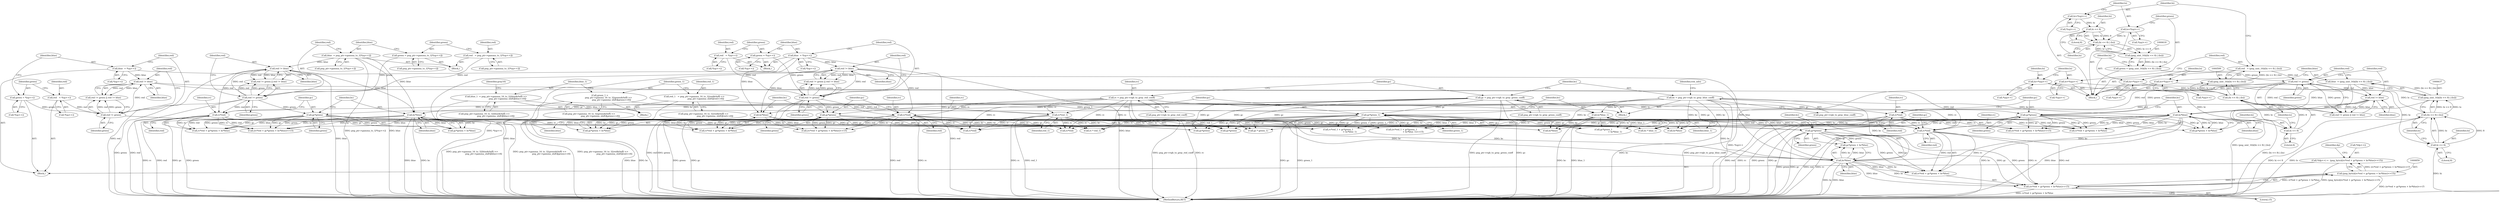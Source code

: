 digraph "0_Chrome_7f3d85b096f66870a15b37c2f40b219b2e292693_9@integer" {
"1000854" [label="(Call,*(dp++) =  (png_byte)((rc*red + gc*green + bc*blue)>>15))"];
"1000858" [label="(Call,(png_byte)((rc*red + gc*green + bc*blue)>>15))"];
"1000860" [label="(Call,(rc*red + gc*green + bc*blue)>>15)"];
"1000862" [label="(Call,rc*red)"];
"1000660" [label="(Call,rc*red)"];
"1000127" [label="(Call,rc = png_ptr->rgb_to_gray_red_coeff)"];
"1000645" [label="(Call,red != green)"];
"1000596" [label="(Call,red   = (png_uint_16)((hi << 8) | (lo)))"];
"1000598" [label="(Call,(png_uint_16)((hi << 8) | (lo)))"];
"1000600" [label="(Call,(hi << 8) | (lo))"];
"1000601" [label="(Call,hi << 8)"];
"1000586" [label="(Call,hi=*(sp)++)"];
"1000591" [label="(Call,lo=*(sp)++)"];
"1000615" [label="(Call,green = (png_uint_16)((hi << 8) | (lo)))"];
"1000617" [label="(Call,(png_uint_16)((hi << 8) | (lo)))"];
"1000619" [label="(Call,(hi << 8) | (lo))"];
"1000620" [label="(Call,hi << 8)"];
"1000605" [label="(Call,hi=*(sp)++)"];
"1000610" [label="(Call,lo=*(sp)++)"];
"1000648" [label="(Call,red != blue)"];
"1000634" [label="(Call,blue  = (png_uint_16)((hi << 8) | (lo)))"];
"1000636" [label="(Call,(png_uint_16)((hi << 8) | (lo)))"];
"1000638" [label="(Call,(hi << 8) | (lo))"];
"1000639" [label="(Call,hi << 8)"];
"1000624" [label="(Call,hi=*(sp)++)"];
"1000629" [label="(Call,lo=*(sp)++)"];
"1000241" [label="(Call,rc*red)"];
"1000224" [label="(Call,red != blue)"];
"1000221" [label="(Call,red != green)"];
"1000190" [label="(Call,red   = png_ptr->gamma_to_1[*(sp++)])"];
"1000200" [label="(Call,green = png_ptr->gamma_to_1[*(sp++)])"];
"1000210" [label="(Call,blue  = png_ptr->gamma_to_1[*(sp++)])"];
"1000319" [label="(Call,rc*red)"];
"1000304" [label="(Call,red != blue)"];
"1000301" [label="(Call,red != green)"];
"1000282" [label="(Call,red   = *(sp++))"];
"1000288" [label="(Call,green = *(sp++))"];
"1000294" [label="(Call,blue  = *(sp++))"];
"1000509" [label="(Call,rc*red_1)"];
"1000449" [label="(Call,red_1   = png_ptr->gamma_16_to_1[(red&0xff) >>\n                                  png_ptr->gamma_shift][red>>8])"];
"1000848" [label="(Call,red != blue)"];
"1000845" [label="(Call,red != green)"];
"1000826" [label="(Call,red   = *(sp++))"];
"1000832" [label="(Call,green = *(sp++))"];
"1000838" [label="(Call,blue  = *(sp++))"];
"1000866" [label="(Call,gc*green)"];
"1000513" [label="(Call,gc*green_1)"];
"1000133" [label="(Call,gc = png_ptr->rgb_to_gray_green_coeff)"];
"1000467" [label="(Call,green_1 =\n                         png_ptr->gamma_16_to_1[(green&0xff) >>\n                                  png_ptr->gamma_shift][green>>8])"];
"1000323" [label="(Call,gc*green)"];
"1000664" [label="(Call,gc*green)"];
"1000245" [label="(Call,gc*green)"];
"1000869" [label="(Call,bc*blue)"];
"1000667" [label="(Call,bc*blue)"];
"1000139" [label="(Call,bc = png_ptr->rgb_to_gray_blue_coeff)"];
"1000326" [label="(Call,bc*blue)"];
"1000516" [label="(Call,bc*blue_1)"];
"1000485" [label="(Call,blue_1  = png_ptr->gamma_16_to_1[(blue&0xff) >>\n                                  png_ptr->gamma_shift][blue>>8])"];
"1000248" [label="(Call,bc*blue)"];
"1000509" [label="(Call,rc*red_1)"];
"1000242" [label="(Identifier,rc)"];
"1000326" [label="(Call,bc*blue)"];
"1000467" [label="(Call,green_1 =\n                         png_ptr->gamma_16_to_1[(green&0xff) >>\n                                  png_ptr->gamma_shift][green>>8])"];
"1000486" [label="(Identifier,blue_1)"];
"1000243" [label="(Identifier,red)"];
"1000128" [label="(Identifier,rc)"];
"1000220" [label="(Call,red != green || red != blue)"];
"1000862" [label="(Call,rc*red)"];
"1000646" [label="(Identifier,red)"];
"1000866" [label="(Call,gc*green)"];
"1000610" [label="(Call,lo=*(sp)++)"];
"1000212" [label="(Call,png_ptr->gamma_to_1[*(sp++)])"];
"1000827" [label="(Identifier,red)"];
"1000487" [label="(Call,png_ptr->gamma_16_to_1[(blue&0xff) >>\n                                  png_ptr->gamma_shift][blue>>8])"];
"1000301" [label="(Call,red != green)"];
"1000661" [label="(Identifier,rc)"];
"1000141" [label="(Call,png_ptr->rgb_to_gray_blue_coeff)"];
"1000210" [label="(Call,blue  = png_ptr->gamma_to_1[*(sp++)])"];
"1000636" [label="(Call,(png_uint_16)((hi << 8) | (lo)))"];
"1000858" [label="(Call,(png_byte)((rc*red + gc*green + bc*blue)>>15))"];
"1000290" [label="(Call,*(sp++))"];
"1000468" [label="(Identifier,green_1)"];
"1000855" [label="(Call,*(dp++))"];
"1000839" [label="(Identifier,blue)"];
"1000861" [label="(Call,rc*red + gc*green + bc*blue)"];
"1000591" [label="(Call,lo=*(sp)++)"];
"1001208" [label="(Call,gc*green)"];
"1001211" [label="(Call,bc*blue)"];
"1000664" [label="(Call,gc*green)"];
"1000211" [label="(Identifier,blue)"];
"1000511" [label="(Identifier,red_1)"];
"1000240" [label="(Call,rc*red + gc*green + bc*blue)"];
"1000635" [label="(Identifier,blue)"];
"1000592" [label="(Identifier,lo)"];
"1000304" [label="(Call,red != blue)"];
"1000867" [label="(Identifier,gc)"];
"1000514" [label="(Identifier,gc)"];
"1000850" [label="(Identifier,blue)"];
"1000587" [label="(Identifier,hi)"];
"1000241" [label="(Call,rc*red)"];
"1000634" [label="(Call,blue  = (png_uint_16)((hi << 8) | (lo)))"];
"1000306" [label="(Identifier,blue)"];
"1000510" [label="(Identifier,rc)"];
"1000639" [label="(Call,hi << 8)"];
"1000647" [label="(Identifier,green)"];
"1000447" [label="(Block,)"];
"1000669" [label="(Identifier,blue)"];
"1000328" [label="(Identifier,blue)"];
"1001204" [label="(Call,rc*red)"];
"1001057" [label="(Call,bc * blue_1)"];
"1000325" [label="(Identifier,green)"];
"1000512" [label="(Call,gc*green_1\n                                  + bc*blue_1)"];
"1000834" [label="(Call,*(sp++))"];
"1000791" [label="(Call,gc*green)"];
"1000597" [label="(Identifier,red)"];
"1000319" [label="(Call,rc*red)"];
"1000321" [label="(Identifier,red)"];
"1000247" [label="(Identifier,green)"];
"1000649" [label="(Identifier,red)"];
"1000617" [label="(Call,(png_uint_16)((hi << 8) | (lo)))"];
"1000593" [label="(Call,*(sp)++)"];
"1000603" [label="(Literal,8)"];
"1000513" [label="(Call,gc*green_1)"];
"1000248" [label="(Call,bc*blue)"];
"1000605" [label="(Call,hi=*(sp)++)"];
"1000323" [label="(Call,gc*green)"];
"1000596" [label="(Call,red   = (png_uint_16)((hi << 8) | (lo)))"];
"1000626" [label="(Call,*(sp)++)"];
"1000787" [label="(Call,rc*red)"];
"1000650" [label="(Identifier,blue)"];
"1000833" [label="(Identifier,green)"];
"1000848" [label="(Call,red != blue)"];
"1000876" [label="(Identifier,dp)"];
"1000631" [label="(Call,*(sp)++)"];
"1000200" [label="(Call,green = png_ptr->gamma_to_1[*(sp++)])"];
"1000245" [label="(Call,gc*green)"];
"1000588" [label="(Call,*(sp)++)"];
"1000872" [label="(Literal,15)"];
"1000847" [label="(Identifier,green)"];
"1000451" [label="(Call,png_ptr->gamma_16_to_1[(red&0xff) >>\n                                  png_ptr->gamma_shift][red>>8])"];
"1000869" [label="(Call,bc*blue)"];
"1000244" [label="(Call,gc*green + bc*blue)"];
"1000619" [label="(Call,(hi << 8) | (lo))"];
"1000863" [label="(Identifier,rc)"];
"1000226" [label="(Identifier,blue)"];
"1000642" [label="(Identifier,lo)"];
"1000192" [label="(Call,png_ptr->gamma_to_1[*(sp++)])"];
"1000288" [label="(Call,green = *(sp++))"];
"1000644" [label="(Call,red != green || red != blue)"];
"1000607" [label="(Call,*(sp)++)"];
"1000854" [label="(Call,*(dp++) =  (png_byte)((rc*red + gc*green + bc*blue)>>15))"];
"1000624" [label="(Call,hi=*(sp)++)"];
"1000318" [label="(Call,rc*red + gc*green + bc*blue)"];
"1000296" [label="(Call,*(sp++))"];
"1000794" [label="(Call,bc*blue)"];
"1000849" [label="(Identifier,red)"];
"1000648" [label="(Call,red != blue)"];
"1000658" [label="(Call,(rc*red + gc*green + bc*blue)>>15)"];
"1000845" [label="(Call,red != green)"];
"1000870" [label="(Identifier,bc)"];
"1000250" [label="(Identifier,blue)"];
"1000224" [label="(Call,red != blue)"];
"1000586" [label="(Call,hi=*(sp)++)"];
"1000602" [label="(Identifier,hi)"];
"1000294" [label="(Call,blue  = *(sp++))"];
"1000622" [label="(Literal,8)"];
"1000666" [label="(Identifier,green)"];
"1000629" [label="(Call,lo=*(sp)++)"];
"1000222" [label="(Identifier,red)"];
"1000517" [label="(Identifier,bc)"];
"1000600" [label="(Call,(hi << 8) | (lo))"];
"1000303" [label="(Identifier,green)"];
"1000840" [label="(Call,*(sp++))"];
"1000604" [label="(Identifier,lo)"];
"1000249" [label="(Identifier,bc)"];
"1000485" [label="(Call,blue_1  = png_ptr->gamma_16_to_1[(blue&0xff) >>\n                                  png_ptr->gamma_shift][blue>>8])"];
"1001050" [label="(Call,rc * red_1)"];
"1000305" [label="(Identifier,red)"];
"1000190" [label="(Call,red   = png_ptr->gamma_to_1[*(sp++)])"];
"1000449" [label="(Call,red_1   = png_ptr->gamma_16_to_1[(red&0xff) >>\n                                  png_ptr->gamma_shift][red>>8])"];
"1000147" [label="(Identifier,row_info)"];
"1000289" [label="(Identifier,green)"];
"1000320" [label="(Identifier,rc)"];
"1000621" [label="(Identifier,hi)"];
"1000611" [label="(Identifier,lo)"];
"1000300" [label="(Call,red != green || red != blue)"];
"1000133" [label="(Call,gc = png_ptr->rgb_to_gray_green_coeff)"];
"1000860" [label="(Call,(rc*red + gc*green + bc*blue)>>15)"];
"1000826" [label="(Call,red   = *(sp++))"];
"1000127" [label="(Call,rc = png_ptr->rgb_to_gray_red_coeff)"];
"1000623" [label="(Identifier,lo)"];
"1000864" [label="(Identifier,red)"];
"1000282" [label="(Call,red   = *(sp++))"];
"1000665" [label="(Identifier,gc)"];
"1000507" [label="(Call,(rc*red_1 + gc*green_1\n                                  + bc*blue_1)>>15)"];
"1001285" [label="(MethodReturn,RET)"];
"1000283" [label="(Identifier,red)"];
"1000134" [label="(Identifier,gc)"];
"1000280" [label="(Block,)"];
"1000516" [label="(Call,bc*blue_1)"];
"1001054" [label="(Call,gc * green_1)"];
"1000317" [label="(Call,(rc*red + gc*green + bc*blue)>>15)"];
"1000838" [label="(Call,blue  = *(sp++))"];
"1000601" [label="(Call,hi << 8)"];
"1000663" [label="(Call,gc*green + bc*blue)"];
"1000662" [label="(Identifier,red)"];
"1000865" [label="(Call,gc*green + bc*blue)"];
"1000579" [label="(Block,)"];
"1000515" [label="(Identifier,green_1)"];
"1000612" [label="(Call,*(sp)++)"];
"1000324" [label="(Identifier,gc)"];
"1000667" [label="(Call,bc*blue)"];
"1000327" [label="(Identifier,bc)"];
"1000139" [label="(Call,bc = png_ptr->rgb_to_gray_blue_coeff)"];
"1000188" [label="(Block,)"];
"1000846" [label="(Identifier,red)"];
"1000221" [label="(Call,red != green)"];
"1000828" [label="(Call,*(sp++))"];
"1000246" [label="(Identifier,gc)"];
"1000191" [label="(Identifier,red)"];
"1000223" [label="(Identifier,green)"];
"1000868" [label="(Identifier,green)"];
"1000284" [label="(Call,*(sp++))"];
"1000225" [label="(Identifier,red)"];
"1000660" [label="(Call,rc*red)"];
"1000518" [label="(Identifier,blue_1)"];
"1000295" [label="(Identifier,blue)"];
"1000140" [label="(Identifier,bc)"];
"1000871" [label="(Identifier,blue)"];
"1000504" [label="(Identifier,gray16)"];
"1000824" [label="(Block,)"];
"1000616" [label="(Identifier,green)"];
"1000135" [label="(Call,png_ptr->rgb_to_gray_green_coeff)"];
"1000129" [label="(Call,png_ptr->rgb_to_gray_red_coeff)"];
"1000638" [label="(Call,(hi << 8) | (lo))"];
"1000508" [label="(Call,rc*red_1 + gc*green_1\n                                  + bc*blue_1)"];
"1000125" [label="(Block,)"];
"1000630" [label="(Identifier,lo)"];
"1000659" [label="(Call,rc*red + gc*green + bc*blue)"];
"1000322" [label="(Call,gc*green + bc*blue)"];
"1000202" [label="(Call,png_ptr->gamma_to_1[*(sp++)])"];
"1000645" [label="(Call,red != green)"];
"1000620" [label="(Call,hi << 8)"];
"1000201" [label="(Identifier,green)"];
"1000625" [label="(Identifier,hi)"];
"1000450" [label="(Identifier,red_1)"];
"1000598" [label="(Call,(png_uint_16)((hi << 8) | (lo)))"];
"1000469" [label="(Call,png_ptr->gamma_16_to_1[(green&0xff) >>\n                                  png_ptr->gamma_shift][green>>8])"];
"1000832" [label="(Call,green = *(sp++))"];
"1000640" [label="(Identifier,hi)"];
"1000668" [label="(Identifier,bc)"];
"1000606" [label="(Identifier,hi)"];
"1000844" [label="(Call,red != green || red != blue)"];
"1000615" [label="(Call,green = (png_uint_16)((hi << 8) | (lo)))"];
"1000302" [label="(Identifier,red)"];
"1000239" [label="(Call,(rc*red + gc*green + bc*blue)>>15)"];
"1000641" [label="(Literal,8)"];
"1000854" -> "1000824"  [label="AST: "];
"1000854" -> "1000858"  [label="CFG: "];
"1000855" -> "1000854"  [label="AST: "];
"1000858" -> "1000854"  [label="AST: "];
"1000876" -> "1000854"  [label="CFG: "];
"1000854" -> "1001285"  [label="DDG: (png_byte)((rc*red + gc*green + bc*blue)>>15)"];
"1000858" -> "1000854"  [label="DDG: (rc*red + gc*green + bc*blue)>>15"];
"1000858" -> "1000860"  [label="CFG: "];
"1000859" -> "1000858"  [label="AST: "];
"1000860" -> "1000858"  [label="AST: "];
"1000858" -> "1001285"  [label="DDG: (rc*red + gc*green + bc*blue)>>15"];
"1000860" -> "1000858"  [label="DDG: rc*red + gc*green + bc*blue"];
"1000860" -> "1000858"  [label="DDG: 15"];
"1000860" -> "1000872"  [label="CFG: "];
"1000861" -> "1000860"  [label="AST: "];
"1000872" -> "1000860"  [label="AST: "];
"1000860" -> "1001285"  [label="DDG: rc*red + gc*green + bc*blue"];
"1000862" -> "1000860"  [label="DDG: rc"];
"1000862" -> "1000860"  [label="DDG: red"];
"1000866" -> "1000860"  [label="DDG: gc"];
"1000866" -> "1000860"  [label="DDG: green"];
"1000869" -> "1000860"  [label="DDG: bc"];
"1000869" -> "1000860"  [label="DDG: blue"];
"1000862" -> "1000861"  [label="AST: "];
"1000862" -> "1000864"  [label="CFG: "];
"1000863" -> "1000862"  [label="AST: "];
"1000864" -> "1000862"  [label="AST: "];
"1000867" -> "1000862"  [label="CFG: "];
"1000862" -> "1001285"  [label="DDG: red"];
"1000862" -> "1001285"  [label="DDG: rc"];
"1000862" -> "1000861"  [label="DDG: rc"];
"1000862" -> "1000861"  [label="DDG: red"];
"1000660" -> "1000862"  [label="DDG: rc"];
"1000241" -> "1000862"  [label="DDG: rc"];
"1000319" -> "1000862"  [label="DDG: rc"];
"1000127" -> "1000862"  [label="DDG: rc"];
"1000509" -> "1000862"  [label="DDG: rc"];
"1000848" -> "1000862"  [label="DDG: red"];
"1000845" -> "1000862"  [label="DDG: red"];
"1000660" -> "1000659"  [label="AST: "];
"1000660" -> "1000662"  [label="CFG: "];
"1000661" -> "1000660"  [label="AST: "];
"1000662" -> "1000660"  [label="AST: "];
"1000665" -> "1000660"  [label="CFG: "];
"1000660" -> "1001285"  [label="DDG: rc"];
"1000660" -> "1001285"  [label="DDG: red"];
"1000660" -> "1000658"  [label="DDG: rc"];
"1000660" -> "1000658"  [label="DDG: red"];
"1000660" -> "1000659"  [label="DDG: rc"];
"1000660" -> "1000659"  [label="DDG: red"];
"1000127" -> "1000660"  [label="DDG: rc"];
"1000645" -> "1000660"  [label="DDG: red"];
"1000648" -> "1000660"  [label="DDG: red"];
"1000660" -> "1000787"  [label="DDG: rc"];
"1000660" -> "1001050"  [label="DDG: rc"];
"1000660" -> "1001204"  [label="DDG: rc"];
"1000127" -> "1000125"  [label="AST: "];
"1000127" -> "1000129"  [label="CFG: "];
"1000128" -> "1000127"  [label="AST: "];
"1000129" -> "1000127"  [label="AST: "];
"1000134" -> "1000127"  [label="CFG: "];
"1000127" -> "1001285"  [label="DDG: png_ptr->rgb_to_gray_red_coeff"];
"1000127" -> "1001285"  [label="DDG: rc"];
"1000127" -> "1000241"  [label="DDG: rc"];
"1000127" -> "1000319"  [label="DDG: rc"];
"1000127" -> "1000509"  [label="DDG: rc"];
"1000127" -> "1000787"  [label="DDG: rc"];
"1000127" -> "1001050"  [label="DDG: rc"];
"1000127" -> "1001204"  [label="DDG: rc"];
"1000645" -> "1000644"  [label="AST: "];
"1000645" -> "1000647"  [label="CFG: "];
"1000646" -> "1000645"  [label="AST: "];
"1000647" -> "1000645"  [label="AST: "];
"1000649" -> "1000645"  [label="CFG: "];
"1000644" -> "1000645"  [label="CFG: "];
"1000645" -> "1000644"  [label="DDG: red"];
"1000645" -> "1000644"  [label="DDG: green"];
"1000596" -> "1000645"  [label="DDG: red"];
"1000615" -> "1000645"  [label="DDG: green"];
"1000645" -> "1000648"  [label="DDG: red"];
"1000645" -> "1000664"  [label="DDG: green"];
"1000596" -> "1000579"  [label="AST: "];
"1000596" -> "1000598"  [label="CFG: "];
"1000597" -> "1000596"  [label="AST: "];
"1000598" -> "1000596"  [label="AST: "];
"1000606" -> "1000596"  [label="CFG: "];
"1000598" -> "1000596"  [label="DDG: (hi << 8) | (lo)"];
"1000598" -> "1000600"  [label="CFG: "];
"1000599" -> "1000598"  [label="AST: "];
"1000600" -> "1000598"  [label="AST: "];
"1000600" -> "1000598"  [label="DDG: hi << 8"];
"1000600" -> "1000598"  [label="DDG: lo"];
"1000600" -> "1000604"  [label="CFG: "];
"1000601" -> "1000600"  [label="AST: "];
"1000604" -> "1000600"  [label="AST: "];
"1000601" -> "1000600"  [label="DDG: hi"];
"1000601" -> "1000600"  [label="DDG: 8"];
"1000591" -> "1000600"  [label="DDG: lo"];
"1000601" -> "1000603"  [label="CFG: "];
"1000602" -> "1000601"  [label="AST: "];
"1000603" -> "1000601"  [label="AST: "];
"1000604" -> "1000601"  [label="CFG: "];
"1000586" -> "1000601"  [label="DDG: hi"];
"1000586" -> "1000579"  [label="AST: "];
"1000586" -> "1000588"  [label="CFG: "];
"1000587" -> "1000586"  [label="AST: "];
"1000588" -> "1000586"  [label="AST: "];
"1000592" -> "1000586"  [label="CFG: "];
"1000591" -> "1000579"  [label="AST: "];
"1000591" -> "1000593"  [label="CFG: "];
"1000592" -> "1000591"  [label="AST: "];
"1000593" -> "1000591"  [label="AST: "];
"1000597" -> "1000591"  [label="CFG: "];
"1000615" -> "1000579"  [label="AST: "];
"1000615" -> "1000617"  [label="CFG: "];
"1000616" -> "1000615"  [label="AST: "];
"1000617" -> "1000615"  [label="AST: "];
"1000625" -> "1000615"  [label="CFG: "];
"1000617" -> "1000615"  [label="DDG: (hi << 8) | (lo)"];
"1000617" -> "1000619"  [label="CFG: "];
"1000618" -> "1000617"  [label="AST: "];
"1000619" -> "1000617"  [label="AST: "];
"1000619" -> "1000617"  [label="DDG: hi << 8"];
"1000619" -> "1000617"  [label="DDG: lo"];
"1000619" -> "1000623"  [label="CFG: "];
"1000620" -> "1000619"  [label="AST: "];
"1000623" -> "1000619"  [label="AST: "];
"1000620" -> "1000619"  [label="DDG: hi"];
"1000620" -> "1000619"  [label="DDG: 8"];
"1000610" -> "1000619"  [label="DDG: lo"];
"1000620" -> "1000622"  [label="CFG: "];
"1000621" -> "1000620"  [label="AST: "];
"1000622" -> "1000620"  [label="AST: "];
"1000623" -> "1000620"  [label="CFG: "];
"1000605" -> "1000620"  [label="DDG: hi"];
"1000605" -> "1000579"  [label="AST: "];
"1000605" -> "1000607"  [label="CFG: "];
"1000606" -> "1000605"  [label="AST: "];
"1000607" -> "1000605"  [label="AST: "];
"1000611" -> "1000605"  [label="CFG: "];
"1000610" -> "1000579"  [label="AST: "];
"1000610" -> "1000612"  [label="CFG: "];
"1000611" -> "1000610"  [label="AST: "];
"1000612" -> "1000610"  [label="AST: "];
"1000616" -> "1000610"  [label="CFG: "];
"1000648" -> "1000644"  [label="AST: "];
"1000648" -> "1000650"  [label="CFG: "];
"1000649" -> "1000648"  [label="AST: "];
"1000650" -> "1000648"  [label="AST: "];
"1000644" -> "1000648"  [label="CFG: "];
"1000648" -> "1000644"  [label="DDG: red"];
"1000648" -> "1000644"  [label="DDG: blue"];
"1000634" -> "1000648"  [label="DDG: blue"];
"1000648" -> "1000667"  [label="DDG: blue"];
"1000634" -> "1000579"  [label="AST: "];
"1000634" -> "1000636"  [label="CFG: "];
"1000635" -> "1000634"  [label="AST: "];
"1000636" -> "1000634"  [label="AST: "];
"1000646" -> "1000634"  [label="CFG: "];
"1000634" -> "1001285"  [label="DDG: (png_uint_16)((hi << 8) | (lo))"];
"1000636" -> "1000634"  [label="DDG: (hi << 8) | (lo)"];
"1000634" -> "1000667"  [label="DDG: blue"];
"1000636" -> "1000638"  [label="CFG: "];
"1000637" -> "1000636"  [label="AST: "];
"1000638" -> "1000636"  [label="AST: "];
"1000636" -> "1001285"  [label="DDG: (hi << 8) | (lo)"];
"1000638" -> "1000636"  [label="DDG: hi << 8"];
"1000638" -> "1000636"  [label="DDG: lo"];
"1000638" -> "1000642"  [label="CFG: "];
"1000639" -> "1000638"  [label="AST: "];
"1000642" -> "1000638"  [label="AST: "];
"1000638" -> "1001285"  [label="DDG: hi << 8"];
"1000638" -> "1001285"  [label="DDG: lo"];
"1000639" -> "1000638"  [label="DDG: hi"];
"1000639" -> "1000638"  [label="DDG: 8"];
"1000629" -> "1000638"  [label="DDG: lo"];
"1000639" -> "1000641"  [label="CFG: "];
"1000640" -> "1000639"  [label="AST: "];
"1000641" -> "1000639"  [label="AST: "];
"1000642" -> "1000639"  [label="CFG: "];
"1000639" -> "1001285"  [label="DDG: hi"];
"1000624" -> "1000639"  [label="DDG: hi"];
"1000624" -> "1000579"  [label="AST: "];
"1000624" -> "1000626"  [label="CFG: "];
"1000625" -> "1000624"  [label="AST: "];
"1000626" -> "1000624"  [label="AST: "];
"1000630" -> "1000624"  [label="CFG: "];
"1000629" -> "1000579"  [label="AST: "];
"1000629" -> "1000631"  [label="CFG: "];
"1000630" -> "1000629"  [label="AST: "];
"1000631" -> "1000629"  [label="AST: "];
"1000635" -> "1000629"  [label="CFG: "];
"1000629" -> "1001285"  [label="DDG: *(sp)++"];
"1000241" -> "1000240"  [label="AST: "];
"1000241" -> "1000243"  [label="CFG: "];
"1000242" -> "1000241"  [label="AST: "];
"1000243" -> "1000241"  [label="AST: "];
"1000246" -> "1000241"  [label="CFG: "];
"1000241" -> "1001285"  [label="DDG: rc"];
"1000241" -> "1001285"  [label="DDG: red"];
"1000241" -> "1000239"  [label="DDG: rc"];
"1000241" -> "1000239"  [label="DDG: red"];
"1000241" -> "1000240"  [label="DDG: rc"];
"1000241" -> "1000240"  [label="DDG: red"];
"1000224" -> "1000241"  [label="DDG: red"];
"1000221" -> "1000241"  [label="DDG: red"];
"1000241" -> "1000787"  [label="DDG: rc"];
"1000241" -> "1001050"  [label="DDG: rc"];
"1000241" -> "1001204"  [label="DDG: rc"];
"1000224" -> "1000220"  [label="AST: "];
"1000224" -> "1000226"  [label="CFG: "];
"1000225" -> "1000224"  [label="AST: "];
"1000226" -> "1000224"  [label="AST: "];
"1000220" -> "1000224"  [label="CFG: "];
"1000224" -> "1001285"  [label="DDG: red"];
"1000224" -> "1001285"  [label="DDG: blue"];
"1000224" -> "1000220"  [label="DDG: red"];
"1000224" -> "1000220"  [label="DDG: blue"];
"1000221" -> "1000224"  [label="DDG: red"];
"1000210" -> "1000224"  [label="DDG: blue"];
"1000224" -> "1000248"  [label="DDG: blue"];
"1000221" -> "1000220"  [label="AST: "];
"1000221" -> "1000223"  [label="CFG: "];
"1000222" -> "1000221"  [label="AST: "];
"1000223" -> "1000221"  [label="AST: "];
"1000225" -> "1000221"  [label="CFG: "];
"1000220" -> "1000221"  [label="CFG: "];
"1000221" -> "1001285"  [label="DDG: green"];
"1000221" -> "1001285"  [label="DDG: red"];
"1000221" -> "1000220"  [label="DDG: red"];
"1000221" -> "1000220"  [label="DDG: green"];
"1000190" -> "1000221"  [label="DDG: red"];
"1000200" -> "1000221"  [label="DDG: green"];
"1000221" -> "1000245"  [label="DDG: green"];
"1000190" -> "1000188"  [label="AST: "];
"1000190" -> "1000192"  [label="CFG: "];
"1000191" -> "1000190"  [label="AST: "];
"1000192" -> "1000190"  [label="AST: "];
"1000201" -> "1000190"  [label="CFG: "];
"1000200" -> "1000188"  [label="AST: "];
"1000200" -> "1000202"  [label="CFG: "];
"1000201" -> "1000200"  [label="AST: "];
"1000202" -> "1000200"  [label="AST: "];
"1000211" -> "1000200"  [label="CFG: "];
"1000210" -> "1000188"  [label="AST: "];
"1000210" -> "1000212"  [label="CFG: "];
"1000211" -> "1000210"  [label="AST: "];
"1000212" -> "1000210"  [label="AST: "];
"1000222" -> "1000210"  [label="CFG: "];
"1000210" -> "1001285"  [label="DDG: png_ptr->gamma_to_1[*(sp++)]"];
"1000210" -> "1001285"  [label="DDG: blue"];
"1000210" -> "1000248"  [label="DDG: blue"];
"1000319" -> "1000318"  [label="AST: "];
"1000319" -> "1000321"  [label="CFG: "];
"1000320" -> "1000319"  [label="AST: "];
"1000321" -> "1000319"  [label="AST: "];
"1000324" -> "1000319"  [label="CFG: "];
"1000319" -> "1001285"  [label="DDG: red"];
"1000319" -> "1001285"  [label="DDG: rc"];
"1000319" -> "1000317"  [label="DDG: rc"];
"1000319" -> "1000317"  [label="DDG: red"];
"1000319" -> "1000318"  [label="DDG: rc"];
"1000319" -> "1000318"  [label="DDG: red"];
"1000304" -> "1000319"  [label="DDG: red"];
"1000301" -> "1000319"  [label="DDG: red"];
"1000319" -> "1000787"  [label="DDG: rc"];
"1000319" -> "1001050"  [label="DDG: rc"];
"1000319" -> "1001204"  [label="DDG: rc"];
"1000304" -> "1000300"  [label="AST: "];
"1000304" -> "1000306"  [label="CFG: "];
"1000305" -> "1000304"  [label="AST: "];
"1000306" -> "1000304"  [label="AST: "];
"1000300" -> "1000304"  [label="CFG: "];
"1000304" -> "1001285"  [label="DDG: red"];
"1000304" -> "1001285"  [label="DDG: blue"];
"1000304" -> "1000300"  [label="DDG: red"];
"1000304" -> "1000300"  [label="DDG: blue"];
"1000301" -> "1000304"  [label="DDG: red"];
"1000294" -> "1000304"  [label="DDG: blue"];
"1000304" -> "1000326"  [label="DDG: blue"];
"1000301" -> "1000300"  [label="AST: "];
"1000301" -> "1000303"  [label="CFG: "];
"1000302" -> "1000301"  [label="AST: "];
"1000303" -> "1000301"  [label="AST: "];
"1000305" -> "1000301"  [label="CFG: "];
"1000300" -> "1000301"  [label="CFG: "];
"1000301" -> "1001285"  [label="DDG: green"];
"1000301" -> "1001285"  [label="DDG: red"];
"1000301" -> "1000300"  [label="DDG: red"];
"1000301" -> "1000300"  [label="DDG: green"];
"1000282" -> "1000301"  [label="DDG: red"];
"1000288" -> "1000301"  [label="DDG: green"];
"1000301" -> "1000323"  [label="DDG: green"];
"1000282" -> "1000280"  [label="AST: "];
"1000282" -> "1000284"  [label="CFG: "];
"1000283" -> "1000282"  [label="AST: "];
"1000284" -> "1000282"  [label="AST: "];
"1000289" -> "1000282"  [label="CFG: "];
"1000288" -> "1000280"  [label="AST: "];
"1000288" -> "1000290"  [label="CFG: "];
"1000289" -> "1000288"  [label="AST: "];
"1000290" -> "1000288"  [label="AST: "];
"1000295" -> "1000288"  [label="CFG: "];
"1000294" -> "1000280"  [label="AST: "];
"1000294" -> "1000296"  [label="CFG: "];
"1000295" -> "1000294"  [label="AST: "];
"1000296" -> "1000294"  [label="AST: "];
"1000302" -> "1000294"  [label="CFG: "];
"1000294" -> "1001285"  [label="DDG: *(sp++)"];
"1000294" -> "1001285"  [label="DDG: blue"];
"1000294" -> "1000326"  [label="DDG: blue"];
"1000509" -> "1000508"  [label="AST: "];
"1000509" -> "1000511"  [label="CFG: "];
"1000510" -> "1000509"  [label="AST: "];
"1000511" -> "1000509"  [label="AST: "];
"1000514" -> "1000509"  [label="CFG: "];
"1000509" -> "1001285"  [label="DDG: red_1"];
"1000509" -> "1001285"  [label="DDG: rc"];
"1000509" -> "1000507"  [label="DDG: rc"];
"1000509" -> "1000507"  [label="DDG: red_1"];
"1000509" -> "1000508"  [label="DDG: rc"];
"1000509" -> "1000508"  [label="DDG: red_1"];
"1000449" -> "1000509"  [label="DDG: red_1"];
"1000509" -> "1000787"  [label="DDG: rc"];
"1000509" -> "1001050"  [label="DDG: rc"];
"1000509" -> "1001204"  [label="DDG: rc"];
"1000449" -> "1000447"  [label="AST: "];
"1000449" -> "1000451"  [label="CFG: "];
"1000450" -> "1000449"  [label="AST: "];
"1000451" -> "1000449"  [label="AST: "];
"1000468" -> "1000449"  [label="CFG: "];
"1000449" -> "1001285"  [label="DDG: png_ptr->gamma_16_to_1[(red&0xff) >>\n                                  png_ptr->gamma_shift][red>>8]"];
"1000848" -> "1000844"  [label="AST: "];
"1000848" -> "1000850"  [label="CFG: "];
"1000849" -> "1000848"  [label="AST: "];
"1000850" -> "1000848"  [label="AST: "];
"1000844" -> "1000848"  [label="CFG: "];
"1000848" -> "1000844"  [label="DDG: red"];
"1000848" -> "1000844"  [label="DDG: blue"];
"1000845" -> "1000848"  [label="DDG: red"];
"1000838" -> "1000848"  [label="DDG: blue"];
"1000848" -> "1000869"  [label="DDG: blue"];
"1000845" -> "1000844"  [label="AST: "];
"1000845" -> "1000847"  [label="CFG: "];
"1000846" -> "1000845"  [label="AST: "];
"1000847" -> "1000845"  [label="AST: "];
"1000849" -> "1000845"  [label="CFG: "];
"1000844" -> "1000845"  [label="CFG: "];
"1000845" -> "1000844"  [label="DDG: red"];
"1000845" -> "1000844"  [label="DDG: green"];
"1000826" -> "1000845"  [label="DDG: red"];
"1000832" -> "1000845"  [label="DDG: green"];
"1000845" -> "1000866"  [label="DDG: green"];
"1000826" -> "1000824"  [label="AST: "];
"1000826" -> "1000828"  [label="CFG: "];
"1000827" -> "1000826"  [label="AST: "];
"1000828" -> "1000826"  [label="AST: "];
"1000833" -> "1000826"  [label="CFG: "];
"1000832" -> "1000824"  [label="AST: "];
"1000832" -> "1000834"  [label="CFG: "];
"1000833" -> "1000832"  [label="AST: "];
"1000834" -> "1000832"  [label="AST: "];
"1000839" -> "1000832"  [label="CFG: "];
"1000838" -> "1000824"  [label="AST: "];
"1000838" -> "1000840"  [label="CFG: "];
"1000839" -> "1000838"  [label="AST: "];
"1000840" -> "1000838"  [label="AST: "];
"1000846" -> "1000838"  [label="CFG: "];
"1000838" -> "1000869"  [label="DDG: blue"];
"1000866" -> "1000865"  [label="AST: "];
"1000866" -> "1000868"  [label="CFG: "];
"1000867" -> "1000866"  [label="AST: "];
"1000868" -> "1000866"  [label="AST: "];
"1000870" -> "1000866"  [label="CFG: "];
"1000866" -> "1001285"  [label="DDG: gc"];
"1000866" -> "1001285"  [label="DDG: green"];
"1000866" -> "1000861"  [label="DDG: gc"];
"1000866" -> "1000861"  [label="DDG: green"];
"1000866" -> "1000865"  [label="DDG: gc"];
"1000866" -> "1000865"  [label="DDG: green"];
"1000513" -> "1000866"  [label="DDG: gc"];
"1000133" -> "1000866"  [label="DDG: gc"];
"1000323" -> "1000866"  [label="DDG: gc"];
"1000664" -> "1000866"  [label="DDG: gc"];
"1000245" -> "1000866"  [label="DDG: gc"];
"1000513" -> "1000512"  [label="AST: "];
"1000513" -> "1000515"  [label="CFG: "];
"1000514" -> "1000513"  [label="AST: "];
"1000515" -> "1000513"  [label="AST: "];
"1000517" -> "1000513"  [label="CFG: "];
"1000513" -> "1001285"  [label="DDG: gc"];
"1000513" -> "1001285"  [label="DDG: green_1"];
"1000513" -> "1000507"  [label="DDG: gc"];
"1000513" -> "1000507"  [label="DDG: green_1"];
"1000513" -> "1000508"  [label="DDG: gc"];
"1000513" -> "1000508"  [label="DDG: green_1"];
"1000513" -> "1000512"  [label="DDG: gc"];
"1000513" -> "1000512"  [label="DDG: green_1"];
"1000133" -> "1000513"  [label="DDG: gc"];
"1000467" -> "1000513"  [label="DDG: green_1"];
"1000513" -> "1000791"  [label="DDG: gc"];
"1000513" -> "1001054"  [label="DDG: gc"];
"1000513" -> "1001208"  [label="DDG: gc"];
"1000133" -> "1000125"  [label="AST: "];
"1000133" -> "1000135"  [label="CFG: "];
"1000134" -> "1000133"  [label="AST: "];
"1000135" -> "1000133"  [label="AST: "];
"1000140" -> "1000133"  [label="CFG: "];
"1000133" -> "1001285"  [label="DDG: gc"];
"1000133" -> "1001285"  [label="DDG: png_ptr->rgb_to_gray_green_coeff"];
"1000133" -> "1000245"  [label="DDG: gc"];
"1000133" -> "1000323"  [label="DDG: gc"];
"1000133" -> "1000664"  [label="DDG: gc"];
"1000133" -> "1000791"  [label="DDG: gc"];
"1000133" -> "1001054"  [label="DDG: gc"];
"1000133" -> "1001208"  [label="DDG: gc"];
"1000467" -> "1000447"  [label="AST: "];
"1000467" -> "1000469"  [label="CFG: "];
"1000468" -> "1000467"  [label="AST: "];
"1000469" -> "1000467"  [label="AST: "];
"1000486" -> "1000467"  [label="CFG: "];
"1000467" -> "1001285"  [label="DDG: png_ptr->gamma_16_to_1[(green&0xff) >>\n                                  png_ptr->gamma_shift][green>>8]"];
"1000323" -> "1000322"  [label="AST: "];
"1000323" -> "1000325"  [label="CFG: "];
"1000324" -> "1000323"  [label="AST: "];
"1000325" -> "1000323"  [label="AST: "];
"1000327" -> "1000323"  [label="CFG: "];
"1000323" -> "1001285"  [label="DDG: gc"];
"1000323" -> "1001285"  [label="DDG: green"];
"1000323" -> "1000317"  [label="DDG: gc"];
"1000323" -> "1000317"  [label="DDG: green"];
"1000323" -> "1000318"  [label="DDG: gc"];
"1000323" -> "1000318"  [label="DDG: green"];
"1000323" -> "1000322"  [label="DDG: gc"];
"1000323" -> "1000322"  [label="DDG: green"];
"1000323" -> "1000791"  [label="DDG: gc"];
"1000323" -> "1001054"  [label="DDG: gc"];
"1000323" -> "1001208"  [label="DDG: gc"];
"1000664" -> "1000663"  [label="AST: "];
"1000664" -> "1000666"  [label="CFG: "];
"1000665" -> "1000664"  [label="AST: "];
"1000666" -> "1000664"  [label="AST: "];
"1000668" -> "1000664"  [label="CFG: "];
"1000664" -> "1001285"  [label="DDG: green"];
"1000664" -> "1001285"  [label="DDG: gc"];
"1000664" -> "1000658"  [label="DDG: gc"];
"1000664" -> "1000658"  [label="DDG: green"];
"1000664" -> "1000659"  [label="DDG: gc"];
"1000664" -> "1000659"  [label="DDG: green"];
"1000664" -> "1000663"  [label="DDG: gc"];
"1000664" -> "1000663"  [label="DDG: green"];
"1000664" -> "1000791"  [label="DDG: gc"];
"1000664" -> "1001054"  [label="DDG: gc"];
"1000664" -> "1001208"  [label="DDG: gc"];
"1000245" -> "1000244"  [label="AST: "];
"1000245" -> "1000247"  [label="CFG: "];
"1000246" -> "1000245"  [label="AST: "];
"1000247" -> "1000245"  [label="AST: "];
"1000249" -> "1000245"  [label="CFG: "];
"1000245" -> "1001285"  [label="DDG: gc"];
"1000245" -> "1001285"  [label="DDG: green"];
"1000245" -> "1000239"  [label="DDG: gc"];
"1000245" -> "1000239"  [label="DDG: green"];
"1000245" -> "1000240"  [label="DDG: gc"];
"1000245" -> "1000240"  [label="DDG: green"];
"1000245" -> "1000244"  [label="DDG: gc"];
"1000245" -> "1000244"  [label="DDG: green"];
"1000245" -> "1000791"  [label="DDG: gc"];
"1000245" -> "1001054"  [label="DDG: gc"];
"1000245" -> "1001208"  [label="DDG: gc"];
"1000869" -> "1000865"  [label="AST: "];
"1000869" -> "1000871"  [label="CFG: "];
"1000870" -> "1000869"  [label="AST: "];
"1000871" -> "1000869"  [label="AST: "];
"1000865" -> "1000869"  [label="CFG: "];
"1000869" -> "1001285"  [label="DDG: bc"];
"1000869" -> "1001285"  [label="DDG: blue"];
"1000869" -> "1000861"  [label="DDG: bc"];
"1000869" -> "1000861"  [label="DDG: blue"];
"1000869" -> "1000865"  [label="DDG: bc"];
"1000869" -> "1000865"  [label="DDG: blue"];
"1000667" -> "1000869"  [label="DDG: bc"];
"1000139" -> "1000869"  [label="DDG: bc"];
"1000326" -> "1000869"  [label="DDG: bc"];
"1000516" -> "1000869"  [label="DDG: bc"];
"1000248" -> "1000869"  [label="DDG: bc"];
"1000667" -> "1000663"  [label="AST: "];
"1000667" -> "1000669"  [label="CFG: "];
"1000668" -> "1000667"  [label="AST: "];
"1000669" -> "1000667"  [label="AST: "];
"1000663" -> "1000667"  [label="CFG: "];
"1000667" -> "1001285"  [label="DDG: bc"];
"1000667" -> "1001285"  [label="DDG: blue"];
"1000667" -> "1000658"  [label="DDG: bc"];
"1000667" -> "1000658"  [label="DDG: blue"];
"1000667" -> "1000659"  [label="DDG: bc"];
"1000667" -> "1000659"  [label="DDG: blue"];
"1000667" -> "1000663"  [label="DDG: bc"];
"1000667" -> "1000663"  [label="DDG: blue"];
"1000139" -> "1000667"  [label="DDG: bc"];
"1000667" -> "1000794"  [label="DDG: bc"];
"1000667" -> "1001057"  [label="DDG: bc"];
"1000667" -> "1001211"  [label="DDG: bc"];
"1000139" -> "1000125"  [label="AST: "];
"1000139" -> "1000141"  [label="CFG: "];
"1000140" -> "1000139"  [label="AST: "];
"1000141" -> "1000139"  [label="AST: "];
"1000147" -> "1000139"  [label="CFG: "];
"1000139" -> "1001285"  [label="DDG: png_ptr->rgb_to_gray_blue_coeff"];
"1000139" -> "1001285"  [label="DDG: bc"];
"1000139" -> "1000248"  [label="DDG: bc"];
"1000139" -> "1000326"  [label="DDG: bc"];
"1000139" -> "1000516"  [label="DDG: bc"];
"1000139" -> "1000794"  [label="DDG: bc"];
"1000139" -> "1001057"  [label="DDG: bc"];
"1000139" -> "1001211"  [label="DDG: bc"];
"1000326" -> "1000322"  [label="AST: "];
"1000326" -> "1000328"  [label="CFG: "];
"1000327" -> "1000326"  [label="AST: "];
"1000328" -> "1000326"  [label="AST: "];
"1000322" -> "1000326"  [label="CFG: "];
"1000326" -> "1001285"  [label="DDG: blue"];
"1000326" -> "1001285"  [label="DDG: bc"];
"1000326" -> "1000317"  [label="DDG: bc"];
"1000326" -> "1000317"  [label="DDG: blue"];
"1000326" -> "1000318"  [label="DDG: bc"];
"1000326" -> "1000318"  [label="DDG: blue"];
"1000326" -> "1000322"  [label="DDG: bc"];
"1000326" -> "1000322"  [label="DDG: blue"];
"1000326" -> "1000794"  [label="DDG: bc"];
"1000326" -> "1001057"  [label="DDG: bc"];
"1000326" -> "1001211"  [label="DDG: bc"];
"1000516" -> "1000512"  [label="AST: "];
"1000516" -> "1000518"  [label="CFG: "];
"1000517" -> "1000516"  [label="AST: "];
"1000518" -> "1000516"  [label="AST: "];
"1000512" -> "1000516"  [label="CFG: "];
"1000516" -> "1001285"  [label="DDG: blue_1"];
"1000516" -> "1001285"  [label="DDG: bc"];
"1000516" -> "1000507"  [label="DDG: bc"];
"1000516" -> "1000507"  [label="DDG: blue_1"];
"1000516" -> "1000508"  [label="DDG: bc"];
"1000516" -> "1000508"  [label="DDG: blue_1"];
"1000516" -> "1000512"  [label="DDG: bc"];
"1000516" -> "1000512"  [label="DDG: blue_1"];
"1000485" -> "1000516"  [label="DDG: blue_1"];
"1000516" -> "1000794"  [label="DDG: bc"];
"1000516" -> "1001057"  [label="DDG: bc"];
"1000516" -> "1001211"  [label="DDG: bc"];
"1000485" -> "1000447"  [label="AST: "];
"1000485" -> "1000487"  [label="CFG: "];
"1000486" -> "1000485"  [label="AST: "];
"1000487" -> "1000485"  [label="AST: "];
"1000504" -> "1000485"  [label="CFG: "];
"1000485" -> "1001285"  [label="DDG: png_ptr->gamma_16_to_1[(blue&0xff) >>\n                                  png_ptr->gamma_shift][blue>>8]"];
"1000248" -> "1000244"  [label="AST: "];
"1000248" -> "1000250"  [label="CFG: "];
"1000249" -> "1000248"  [label="AST: "];
"1000250" -> "1000248"  [label="AST: "];
"1000244" -> "1000248"  [label="CFG: "];
"1000248" -> "1001285"  [label="DDG: blue"];
"1000248" -> "1001285"  [label="DDG: bc"];
"1000248" -> "1000239"  [label="DDG: bc"];
"1000248" -> "1000239"  [label="DDG: blue"];
"1000248" -> "1000240"  [label="DDG: bc"];
"1000248" -> "1000240"  [label="DDG: blue"];
"1000248" -> "1000244"  [label="DDG: bc"];
"1000248" -> "1000244"  [label="DDG: blue"];
"1000248" -> "1000794"  [label="DDG: bc"];
"1000248" -> "1001057"  [label="DDG: bc"];
"1000248" -> "1001211"  [label="DDG: bc"];
}

